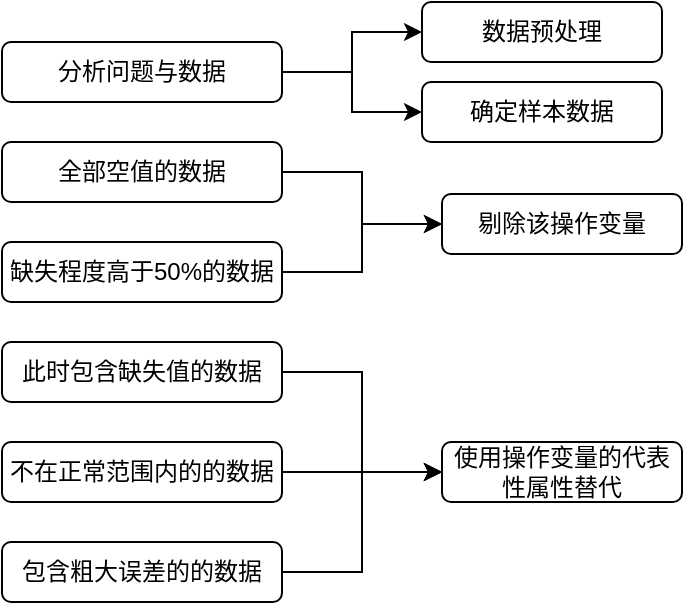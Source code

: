 <mxfile version="13.6.10" type="github">
  <diagram id="pTkaRg3z5hCBJYmHVtNs" name="Page-1">
    <mxGraphModel dx="786" dy="514" grid="1" gridSize="10" guides="1" tooltips="1" connect="1" arrows="1" fold="1" page="1" pageScale="1" pageWidth="827" pageHeight="1169" math="0" shadow="0">
      <root>
        <mxCell id="0" />
        <mxCell id="1" parent="0" />
        <mxCell id="clMP0sBCgT8EzZgTwloC-6" style="edgeStyle=orthogonalEdgeStyle;rounded=0;orthogonalLoop=1;jettySize=auto;html=1;entryX=0;entryY=0.5;entryDx=0;entryDy=0;" edge="1" parent="1" source="clMP0sBCgT8EzZgTwloC-1" target="clMP0sBCgT8EzZgTwloC-4">
          <mxGeometry relative="1" as="geometry">
            <mxPoint x="320" y="65" as="targetPoint" />
            <Array as="points">
              <mxPoint x="285" y="95" />
              <mxPoint x="285" y="75" />
            </Array>
          </mxGeometry>
        </mxCell>
        <mxCell id="clMP0sBCgT8EzZgTwloC-7" style="edgeStyle=orthogonalEdgeStyle;rounded=0;orthogonalLoop=1;jettySize=auto;html=1;exitX=1;exitY=0.5;exitDx=0;exitDy=0;entryX=0;entryY=0.5;entryDx=0;entryDy=0;" edge="1" parent="1" source="clMP0sBCgT8EzZgTwloC-1" target="clMP0sBCgT8EzZgTwloC-5">
          <mxGeometry relative="1" as="geometry" />
        </mxCell>
        <mxCell id="clMP0sBCgT8EzZgTwloC-1" value="分析问题与数据" style="rounded=1;whiteSpace=wrap;html=1;" vertex="1" parent="1">
          <mxGeometry x="110" y="80" width="140" height="30" as="geometry" />
        </mxCell>
        <mxCell id="clMP0sBCgT8EzZgTwloC-4" value="数据预处理" style="rounded=1;whiteSpace=wrap;html=1;" vertex="1" parent="1">
          <mxGeometry x="320" y="60" width="120" height="30" as="geometry" />
        </mxCell>
        <mxCell id="clMP0sBCgT8EzZgTwloC-5" value="确定样本数据" style="rounded=1;whiteSpace=wrap;html=1;" vertex="1" parent="1">
          <mxGeometry x="320" y="100" width="120" height="30" as="geometry" />
        </mxCell>
        <mxCell id="clMP0sBCgT8EzZgTwloC-16" style="edgeStyle=orthogonalEdgeStyle;rounded=0;orthogonalLoop=1;jettySize=auto;html=1;entryX=0;entryY=0.5;entryDx=0;entryDy=0;" edge="1" parent="1" source="clMP0sBCgT8EzZgTwloC-13" target="clMP0sBCgT8EzZgTwloC-24">
          <mxGeometry relative="1" as="geometry">
            <mxPoint x="320" y="165" as="targetPoint" />
          </mxGeometry>
        </mxCell>
        <mxCell id="clMP0sBCgT8EzZgTwloC-13" value="全部空值的数据" style="rounded=1;whiteSpace=wrap;html=1;" vertex="1" parent="1">
          <mxGeometry x="110" y="130" width="140" height="30" as="geometry" />
        </mxCell>
        <mxCell id="clMP0sBCgT8EzZgTwloC-19" style="edgeStyle=orthogonalEdgeStyle;rounded=0;orthogonalLoop=1;jettySize=auto;html=1;entryX=0;entryY=0.5;entryDx=0;entryDy=0;" edge="1" parent="1" source="clMP0sBCgT8EzZgTwloC-17" target="clMP0sBCgT8EzZgTwloC-24">
          <mxGeometry relative="1" as="geometry">
            <mxPoint x="320" y="235" as="targetPoint" />
          </mxGeometry>
        </mxCell>
        <mxCell id="clMP0sBCgT8EzZgTwloC-17" value="缺失程度高于50%的数据" style="rounded=1;whiteSpace=wrap;html=1;" vertex="1" parent="1">
          <mxGeometry x="110" y="180" width="140" height="30" as="geometry" />
        </mxCell>
        <mxCell id="clMP0sBCgT8EzZgTwloC-25" style="edgeStyle=orthogonalEdgeStyle;rounded=0;orthogonalLoop=1;jettySize=auto;html=1;entryX=0;entryY=0.5;entryDx=0;entryDy=0;" edge="1" parent="1" source="clMP0sBCgT8EzZgTwloC-20" target="clMP0sBCgT8EzZgTwloC-23">
          <mxGeometry relative="1" as="geometry" />
        </mxCell>
        <mxCell id="clMP0sBCgT8EzZgTwloC-20" value="此时包含缺失值的数据" style="rounded=1;whiteSpace=wrap;html=1;" vertex="1" parent="1">
          <mxGeometry x="110" y="230" width="140" height="30" as="geometry" />
        </mxCell>
        <mxCell id="clMP0sBCgT8EzZgTwloC-26" style="edgeStyle=orthogonalEdgeStyle;rounded=0;orthogonalLoop=1;jettySize=auto;html=1;entryX=0;entryY=0.5;entryDx=0;entryDy=0;" edge="1" parent="1" source="clMP0sBCgT8EzZgTwloC-21" target="clMP0sBCgT8EzZgTwloC-23">
          <mxGeometry relative="1" as="geometry" />
        </mxCell>
        <mxCell id="clMP0sBCgT8EzZgTwloC-21" value="不在正常范围内的的数据" style="rounded=1;whiteSpace=wrap;html=1;" vertex="1" parent="1">
          <mxGeometry x="110" y="280" width="140" height="30" as="geometry" />
        </mxCell>
        <mxCell id="clMP0sBCgT8EzZgTwloC-27" style="edgeStyle=orthogonalEdgeStyle;rounded=0;orthogonalLoop=1;jettySize=auto;html=1;entryX=0;entryY=0.5;entryDx=0;entryDy=0;" edge="1" parent="1" source="clMP0sBCgT8EzZgTwloC-22" target="clMP0sBCgT8EzZgTwloC-23">
          <mxGeometry relative="1" as="geometry" />
        </mxCell>
        <mxCell id="clMP0sBCgT8EzZgTwloC-22" value="包含粗大误差的的数据" style="rounded=1;whiteSpace=wrap;html=1;" vertex="1" parent="1">
          <mxGeometry x="110" y="330" width="140" height="30" as="geometry" />
        </mxCell>
        <mxCell id="clMP0sBCgT8EzZgTwloC-23" value="使用操作变量的代表性属性替代" style="rounded=1;whiteSpace=wrap;html=1;" vertex="1" parent="1">
          <mxGeometry x="330" y="280" width="120" height="30" as="geometry" />
        </mxCell>
        <mxCell id="clMP0sBCgT8EzZgTwloC-24" value="剔除该操作变量" style="rounded=1;whiteSpace=wrap;html=1;" vertex="1" parent="1">
          <mxGeometry x="330" y="156" width="120" height="30" as="geometry" />
        </mxCell>
      </root>
    </mxGraphModel>
  </diagram>
</mxfile>
